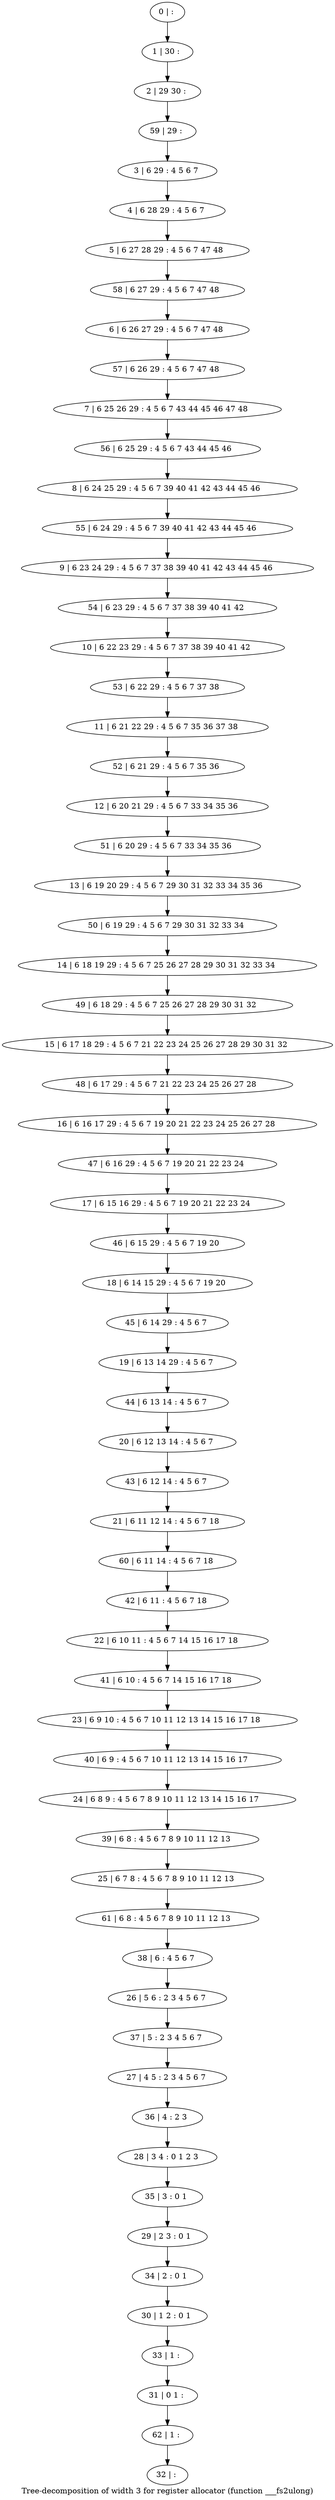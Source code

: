digraph G {
graph [label="Tree-decomposition of width 3 for register allocator (function ___fs2ulong)"]
0[label="0 | : "];
1[label="1 | 30 : "];
2[label="2 | 29 30 : "];
3[label="3 | 6 29 : 4 5 6 7 "];
4[label="4 | 6 28 29 : 4 5 6 7 "];
5[label="5 | 6 27 28 29 : 4 5 6 7 47 48 "];
6[label="6 | 6 26 27 29 : 4 5 6 7 47 48 "];
7[label="7 | 6 25 26 29 : 4 5 6 7 43 44 45 46 47 48 "];
8[label="8 | 6 24 25 29 : 4 5 6 7 39 40 41 42 43 44 45 46 "];
9[label="9 | 6 23 24 29 : 4 5 6 7 37 38 39 40 41 42 43 44 45 46 "];
10[label="10 | 6 22 23 29 : 4 5 6 7 37 38 39 40 41 42 "];
11[label="11 | 6 21 22 29 : 4 5 6 7 35 36 37 38 "];
12[label="12 | 6 20 21 29 : 4 5 6 7 33 34 35 36 "];
13[label="13 | 6 19 20 29 : 4 5 6 7 29 30 31 32 33 34 35 36 "];
14[label="14 | 6 18 19 29 : 4 5 6 7 25 26 27 28 29 30 31 32 33 34 "];
15[label="15 | 6 17 18 29 : 4 5 6 7 21 22 23 24 25 26 27 28 29 30 31 32 "];
16[label="16 | 6 16 17 29 : 4 5 6 7 19 20 21 22 23 24 25 26 27 28 "];
17[label="17 | 6 15 16 29 : 4 5 6 7 19 20 21 22 23 24 "];
18[label="18 | 6 14 15 29 : 4 5 6 7 19 20 "];
19[label="19 | 6 13 14 29 : 4 5 6 7 "];
20[label="20 | 6 12 13 14 : 4 5 6 7 "];
21[label="21 | 6 11 12 14 : 4 5 6 7 18 "];
22[label="22 | 6 10 11 : 4 5 6 7 14 15 16 17 18 "];
23[label="23 | 6 9 10 : 4 5 6 7 10 11 12 13 14 15 16 17 18 "];
24[label="24 | 6 8 9 : 4 5 6 7 8 9 10 11 12 13 14 15 16 17 "];
25[label="25 | 6 7 8 : 4 5 6 7 8 9 10 11 12 13 "];
26[label="26 | 5 6 : 2 3 4 5 6 7 "];
27[label="27 | 4 5 : 2 3 4 5 6 7 "];
28[label="28 | 3 4 : 0 1 2 3 "];
29[label="29 | 2 3 : 0 1 "];
30[label="30 | 1 2 : 0 1 "];
31[label="31 | 0 1 : "];
32[label="32 | : "];
33[label="33 | 1 : "];
34[label="34 | 2 : 0 1 "];
35[label="35 | 3 : 0 1 "];
36[label="36 | 4 : 2 3 "];
37[label="37 | 5 : 2 3 4 5 6 7 "];
38[label="38 | 6 : 4 5 6 7 "];
39[label="39 | 6 8 : 4 5 6 7 8 9 10 11 12 13 "];
40[label="40 | 6 9 : 4 5 6 7 10 11 12 13 14 15 16 17 "];
41[label="41 | 6 10 : 4 5 6 7 14 15 16 17 18 "];
42[label="42 | 6 11 : 4 5 6 7 18 "];
43[label="43 | 6 12 14 : 4 5 6 7 "];
44[label="44 | 6 13 14 : 4 5 6 7 "];
45[label="45 | 6 14 29 : 4 5 6 7 "];
46[label="46 | 6 15 29 : 4 5 6 7 19 20 "];
47[label="47 | 6 16 29 : 4 5 6 7 19 20 21 22 23 24 "];
48[label="48 | 6 17 29 : 4 5 6 7 21 22 23 24 25 26 27 28 "];
49[label="49 | 6 18 29 : 4 5 6 7 25 26 27 28 29 30 31 32 "];
50[label="50 | 6 19 29 : 4 5 6 7 29 30 31 32 33 34 "];
51[label="51 | 6 20 29 : 4 5 6 7 33 34 35 36 "];
52[label="52 | 6 21 29 : 4 5 6 7 35 36 "];
53[label="53 | 6 22 29 : 4 5 6 7 37 38 "];
54[label="54 | 6 23 29 : 4 5 6 7 37 38 39 40 41 42 "];
55[label="55 | 6 24 29 : 4 5 6 7 39 40 41 42 43 44 45 46 "];
56[label="56 | 6 25 29 : 4 5 6 7 43 44 45 46 "];
57[label="57 | 6 26 29 : 4 5 6 7 47 48 "];
58[label="58 | 6 27 29 : 4 5 6 7 47 48 "];
59[label="59 | 29 : "];
60[label="60 | 6 11 14 : 4 5 6 7 18 "];
61[label="61 | 6 8 : 4 5 6 7 8 9 10 11 12 13 "];
62[label="62 | 1 : "];
0->1 ;
1->2 ;
3->4 ;
4->5 ;
33->31 ;
30->33 ;
34->30 ;
29->34 ;
35->29 ;
28->35 ;
36->28 ;
27->36 ;
37->27 ;
26->37 ;
38->26 ;
39->25 ;
24->39 ;
40->24 ;
23->40 ;
41->23 ;
22->41 ;
42->22 ;
43->21 ;
20->43 ;
44->20 ;
19->44 ;
45->19 ;
18->45 ;
46->18 ;
17->46 ;
47->17 ;
16->47 ;
48->16 ;
15->48 ;
49->15 ;
14->49 ;
50->14 ;
13->50 ;
51->13 ;
12->51 ;
52->12 ;
11->52 ;
53->11 ;
10->53 ;
54->10 ;
9->54 ;
55->9 ;
8->55 ;
56->8 ;
7->56 ;
57->7 ;
6->57 ;
58->6 ;
5->58 ;
59->3 ;
2->59 ;
60->42 ;
21->60 ;
61->38 ;
25->61 ;
62->32 ;
31->62 ;
}
